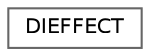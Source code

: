digraph "类继承关系图"
{
 // LATEX_PDF_SIZE
  bgcolor="transparent";
  edge [fontname=Helvetica,fontsize=10,labelfontname=Helvetica,labelfontsize=10];
  node [fontname=Helvetica,fontsize=10,shape=box,height=0.2,width=0.4];
  rankdir="LR";
  Node0 [id="Node000000",label="DIEFFECT",height=0.2,width=0.4,color="grey40", fillcolor="white", style="filled",URL="$struct_d_i_e_f_f_e_c_t.html",tooltip=" "];
}
